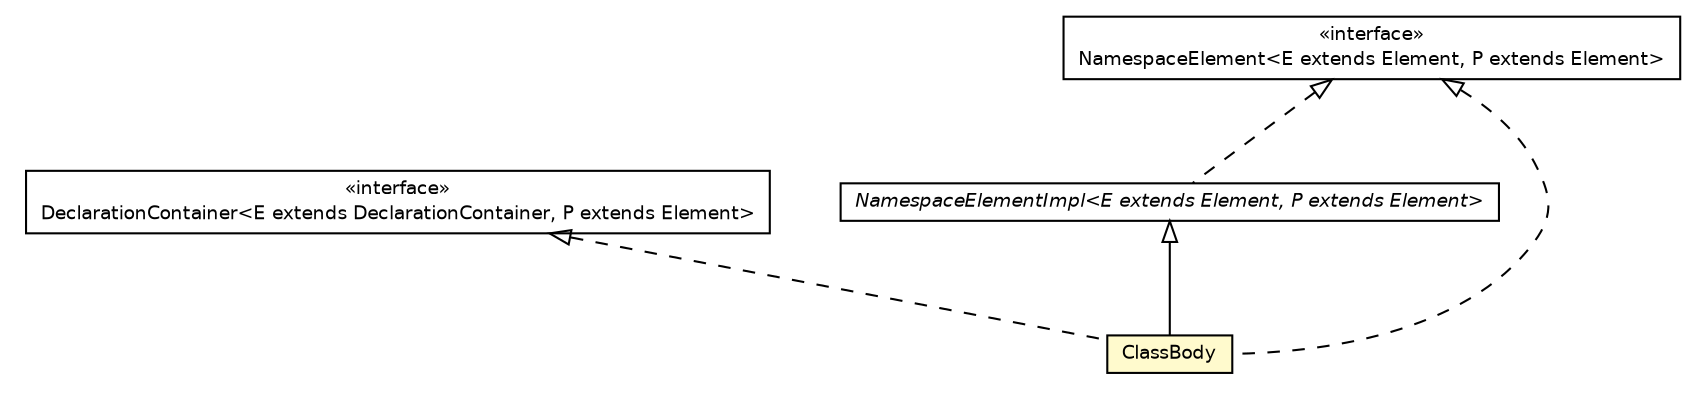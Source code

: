 #!/usr/local/bin/dot
#
# Class diagram 
# Generated by UMLGraph version 5.2 (http://www.umlgraph.org/)
#

digraph G {
	edge [fontname="Helvetica",fontsize=10,labelfontname="Helvetica",labelfontsize=10];
	node [fontname="Helvetica",fontsize=10,shape=plaintext];
	nodesep=0.25;
	ranksep=0.5;
	// chameleon.core.declaration.DeclarationContainer<E extends chameleon.core.declaration.DeclarationContainer, P extends chameleon.core.element.Element>
	c26572 [label=<<table title="chameleon.core.declaration.DeclarationContainer" border="0" cellborder="1" cellspacing="0" cellpadding="2" port="p" href="../declaration/DeclarationContainer.html">
		<tr><td><table border="0" cellspacing="0" cellpadding="1">
<tr><td align="center" balign="center"> &#171;interface&#187; </td></tr>
<tr><td align="center" balign="center"> DeclarationContainer&lt;E extends DeclarationContainer, P extends Element&gt; </td></tr>
		</table></td></tr>
		</table>>, fontname="Helvetica", fontcolor="black", fontsize=9.0];
	// chameleon.core.namespace.NamespaceElementImpl<E extends chameleon.core.element.Element, P extends chameleon.core.element.Element>
	c26637 [label=<<table title="chameleon.core.namespace.NamespaceElementImpl" border="0" cellborder="1" cellspacing="0" cellpadding="2" port="p" href="../namespace/NamespaceElementImpl.html">
		<tr><td><table border="0" cellspacing="0" cellpadding="1">
<tr><td align="center" balign="center"><font face="Helvetica-Oblique"> NamespaceElementImpl&lt;E extends Element, P extends Element&gt; </font></td></tr>
		</table></td></tr>
		</table>>, fontname="Helvetica", fontcolor="black", fontsize=9.0];
	// chameleon.core.namespace.NamespaceElement<E extends chameleon.core.element.Element, P extends chameleon.core.element.Element>
	c26638 [label=<<table title="chameleon.core.namespace.NamespaceElement" border="0" cellborder="1" cellspacing="0" cellpadding="2" port="p" href="../namespace/NamespaceElement.html">
		<tr><td><table border="0" cellspacing="0" cellpadding="1">
<tr><td align="center" balign="center"> &#171;interface&#187; </td></tr>
<tr><td align="center" balign="center"> NamespaceElement&lt;E extends Element, P extends Element&gt; </td></tr>
		</table></td></tr>
		</table>>, fontname="Helvetica", fontcolor="black", fontsize=9.0];
	// chameleon.core.type.ClassBody
	c26695 [label=<<table title="chameleon.core.type.ClassBody" border="0" cellborder="1" cellspacing="0" cellpadding="2" port="p" bgcolor="lemonChiffon" href="./ClassBody.html">
		<tr><td><table border="0" cellspacing="0" cellpadding="1">
<tr><td align="center" balign="center"> ClassBody </td></tr>
		</table></td></tr>
		</table>>, fontname="Helvetica", fontcolor="black", fontsize=9.0];
	//chameleon.core.namespace.NamespaceElementImpl<E extends chameleon.core.element.Element, P extends chameleon.core.element.Element> implements chameleon.core.namespace.NamespaceElement<E extends chameleon.core.element.Element, P extends chameleon.core.element.Element>
	c26638:p -> c26637:p [dir=back,arrowtail=empty,style=dashed];
	//chameleon.core.type.ClassBody extends chameleon.core.namespace.NamespaceElementImpl<chameleon.core.type.ClassBody, chameleon.core.namespace.NamespaceElement>
	c26637:p -> c26695:p [dir=back,arrowtail=empty];
	//chameleon.core.type.ClassBody implements chameleon.core.namespace.NamespaceElement<E extends chameleon.core.element.Element, P extends chameleon.core.element.Element>
	c26638:p -> c26695:p [dir=back,arrowtail=empty,style=dashed];
	//chameleon.core.type.ClassBody implements chameleon.core.declaration.DeclarationContainer<E extends chameleon.core.declaration.DeclarationContainer, P extends chameleon.core.element.Element>
	c26572:p -> c26695:p [dir=back,arrowtail=empty,style=dashed];
}

